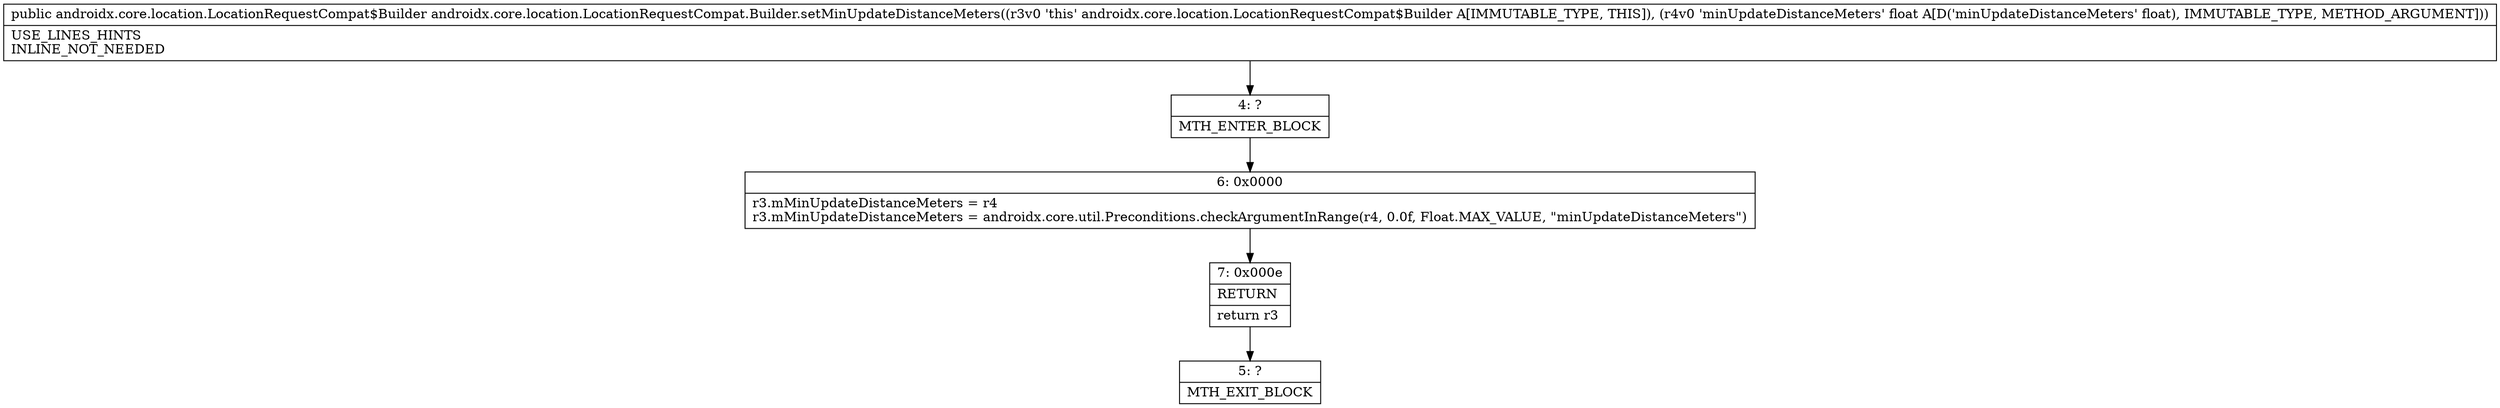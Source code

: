 digraph "CFG forandroidx.core.location.LocationRequestCompat.Builder.setMinUpdateDistanceMeters(F)Landroidx\/core\/location\/LocationRequestCompat$Builder;" {
Node_4 [shape=record,label="{4\:\ ?|MTH_ENTER_BLOCK\l}"];
Node_6 [shape=record,label="{6\:\ 0x0000|r3.mMinUpdateDistanceMeters = r4\lr3.mMinUpdateDistanceMeters = androidx.core.util.Preconditions.checkArgumentInRange(r4, 0.0f, Float.MAX_VALUE, \"minUpdateDistanceMeters\")\l}"];
Node_7 [shape=record,label="{7\:\ 0x000e|RETURN\l|return r3\l}"];
Node_5 [shape=record,label="{5\:\ ?|MTH_EXIT_BLOCK\l}"];
MethodNode[shape=record,label="{public androidx.core.location.LocationRequestCompat$Builder androidx.core.location.LocationRequestCompat.Builder.setMinUpdateDistanceMeters((r3v0 'this' androidx.core.location.LocationRequestCompat$Builder A[IMMUTABLE_TYPE, THIS]), (r4v0 'minUpdateDistanceMeters' float A[D('minUpdateDistanceMeters' float), IMMUTABLE_TYPE, METHOD_ARGUMENT]))  | USE_LINES_HINTS\lINLINE_NOT_NEEDED\l}"];
MethodNode -> Node_4;Node_4 -> Node_6;
Node_6 -> Node_7;
Node_7 -> Node_5;
}

